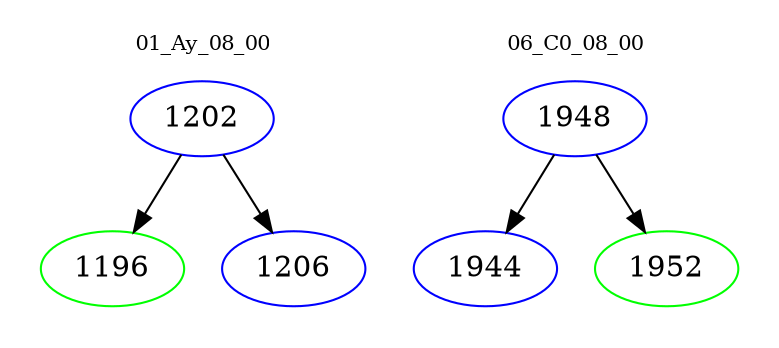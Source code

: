 digraph{
subgraph cluster_0 {
color = white
label = "01_Ay_08_00";
fontsize=10;
T0_1202 [label="1202", color="blue"]
T0_1202 -> T0_1196 [color="black"]
T0_1196 [label="1196", color="green"]
T0_1202 -> T0_1206 [color="black"]
T0_1206 [label="1206", color="blue"]
}
subgraph cluster_1 {
color = white
label = "06_C0_08_00";
fontsize=10;
T1_1948 [label="1948", color="blue"]
T1_1948 -> T1_1944 [color="black"]
T1_1944 [label="1944", color="blue"]
T1_1948 -> T1_1952 [color="black"]
T1_1952 [label="1952", color="green"]
}
}
